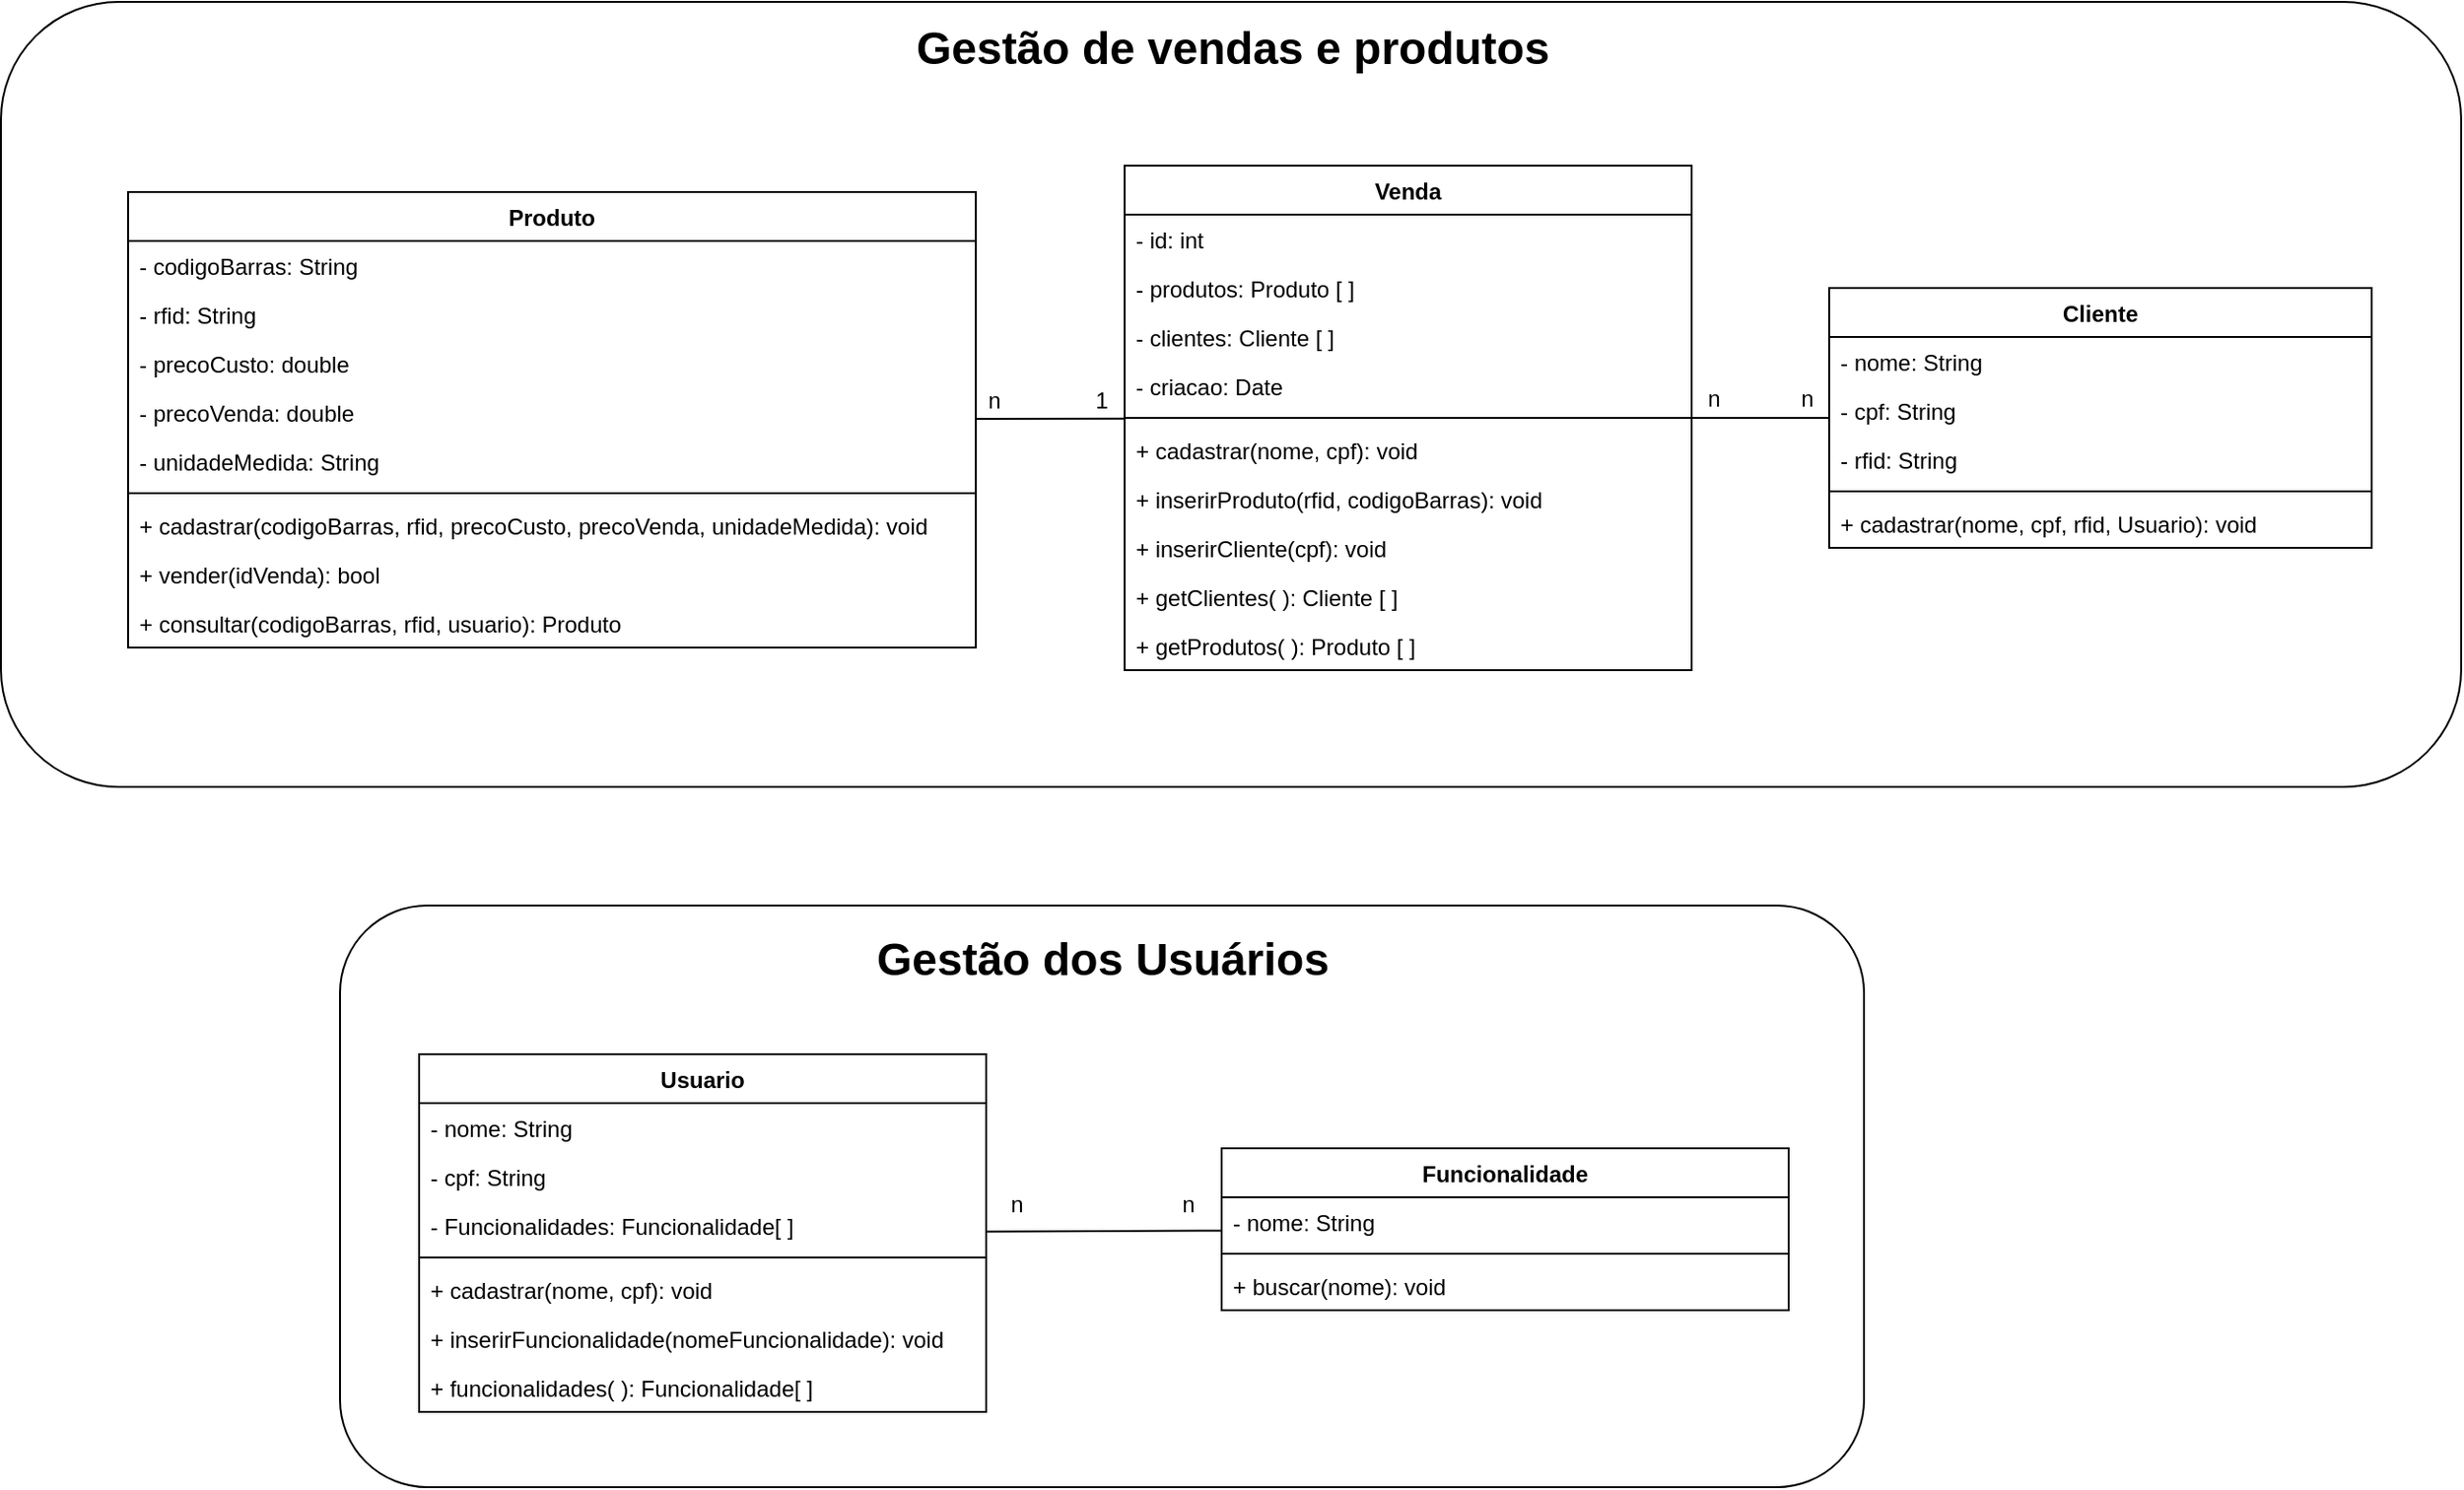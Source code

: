 <mxfile>
    <diagram id="Dcef7EO5SiFzU4Bp3m0H" name="Class-Diagram">
        <mxGraphModel dx="1930" dy="371" grid="0" gridSize="10" guides="1" tooltips="1" connect="1" arrows="1" fold="1" page="0" pageScale="1" pageWidth="850" pageHeight="1100" math="0" shadow="0">
            <root>
                <mxCell id="0"/>
                <mxCell id="1" parent="0"/>
                <mxCell id="S-Hjr__sGHiVeBRLjz34-8" value="" style="rounded=1;whiteSpace=wrap;html=1;" parent="1" vertex="1">
                    <mxGeometry x="-457.5" y="482" width="1306" height="417" as="geometry"/>
                </mxCell>
                <mxCell id="S-Hjr__sGHiVeBRLjz34-16" style="edgeStyle=none;html=1;endArrow=none;endFill=0;" parent="1" source="S-Hjr__sGHiVeBRLjz34-17" target="S-Hjr__sGHiVeBRLjz34-28" edge="1">
                    <mxGeometry relative="1" as="geometry"/>
                </mxCell>
                <mxCell id="S-Hjr__sGHiVeBRLjz34-17" value="Produto" style="swimlane;fontStyle=1;align=center;verticalAlign=top;childLayout=stackLayout;horizontal=1;startSize=26;horizontalStack=0;resizeParent=1;resizeParentMax=0;resizeLast=0;collapsible=1;marginBottom=0;" parent="1" vertex="1">
                    <mxGeometry x="-390" y="583" width="450" height="242" as="geometry"/>
                </mxCell>
                <mxCell id="S-Hjr__sGHiVeBRLjz34-18" value="- codigoBarras: String" style="text;strokeColor=none;fillColor=none;align=left;verticalAlign=top;spacingLeft=4;spacingRight=4;overflow=hidden;rotatable=0;points=[[0,0.5],[1,0.5]];portConstraint=eastwest;" parent="S-Hjr__sGHiVeBRLjz34-17" vertex="1">
                    <mxGeometry y="26" width="450" height="26" as="geometry"/>
                </mxCell>
                <mxCell id="S-Hjr__sGHiVeBRLjz34-19" value="- rfid: String" style="text;strokeColor=none;fillColor=none;align=left;verticalAlign=top;spacingLeft=4;spacingRight=4;overflow=hidden;rotatable=0;points=[[0,0.5],[1,0.5]];portConstraint=eastwest;" parent="S-Hjr__sGHiVeBRLjz34-17" vertex="1">
                    <mxGeometry y="52" width="450" height="26" as="geometry"/>
                </mxCell>
                <mxCell id="S-Hjr__sGHiVeBRLjz34-20" value="- precoCusto: double" style="text;strokeColor=none;fillColor=none;align=left;verticalAlign=top;spacingLeft=4;spacingRight=4;overflow=hidden;rotatable=0;points=[[0,0.5],[1,0.5]];portConstraint=eastwest;" parent="S-Hjr__sGHiVeBRLjz34-17" vertex="1">
                    <mxGeometry y="78" width="450" height="26" as="geometry"/>
                </mxCell>
                <mxCell id="S-Hjr__sGHiVeBRLjz34-21" value="- precoVenda: double" style="text;strokeColor=none;fillColor=none;align=left;verticalAlign=top;spacingLeft=4;spacingRight=4;overflow=hidden;rotatable=0;points=[[0,0.5],[1,0.5]];portConstraint=eastwest;" parent="S-Hjr__sGHiVeBRLjz34-17" vertex="1">
                    <mxGeometry y="104" width="450" height="26" as="geometry"/>
                </mxCell>
                <mxCell id="S-Hjr__sGHiVeBRLjz34-22" value="- unidadeMedida: String" style="text;strokeColor=none;fillColor=none;align=left;verticalAlign=top;spacingLeft=4;spacingRight=4;overflow=hidden;rotatable=0;points=[[0,0.5],[1,0.5]];portConstraint=eastwest;" parent="S-Hjr__sGHiVeBRLjz34-17" vertex="1">
                    <mxGeometry y="130" width="450" height="26" as="geometry"/>
                </mxCell>
                <mxCell id="S-Hjr__sGHiVeBRLjz34-23" value="" style="line;strokeWidth=1;fillColor=none;align=left;verticalAlign=middle;spacingTop=-1;spacingLeft=3;spacingRight=3;rotatable=0;labelPosition=right;points=[];portConstraint=eastwest;" parent="S-Hjr__sGHiVeBRLjz34-17" vertex="1">
                    <mxGeometry y="156" width="450" height="8" as="geometry"/>
                </mxCell>
                <mxCell id="S-Hjr__sGHiVeBRLjz34-24" value="+ cadastrar(codigoBarras, rfid, precoCusto, precoVenda, unidadeMedida): void" style="text;strokeColor=none;fillColor=none;align=left;verticalAlign=top;spacingLeft=4;spacingRight=4;overflow=hidden;rotatable=0;points=[[0,0.5],[1,0.5]];portConstraint=eastwest;" parent="S-Hjr__sGHiVeBRLjz34-17" vertex="1">
                    <mxGeometry y="164" width="450" height="26" as="geometry"/>
                </mxCell>
                <mxCell id="S-Hjr__sGHiVeBRLjz34-25" value="+ vender(idVenda): bool" style="text;strokeColor=none;fillColor=none;align=left;verticalAlign=top;spacingLeft=4;spacingRight=4;overflow=hidden;rotatable=0;points=[[0,0.5],[1,0.5]];portConstraint=eastwest;" parent="S-Hjr__sGHiVeBRLjz34-17" vertex="1">
                    <mxGeometry y="190" width="450" height="26" as="geometry"/>
                </mxCell>
                <mxCell id="S-Hjr__sGHiVeBRLjz34-26" value="+ consultar(codigoBarras, rfid, usuario): Produto" style="text;strokeColor=none;fillColor=none;align=left;verticalAlign=top;spacingLeft=4;spacingRight=4;overflow=hidden;rotatable=0;points=[[0,0.5],[1,0.5]];portConstraint=eastwest;" parent="S-Hjr__sGHiVeBRLjz34-17" vertex="1">
                    <mxGeometry y="216" width="450" height="26" as="geometry"/>
                </mxCell>
                <mxCell id="S-Hjr__sGHiVeBRLjz34-27" style="edgeStyle=none;html=1;endArrow=none;endFill=0;" parent="1" source="S-Hjr__sGHiVeBRLjz34-28" target="S-Hjr__sGHiVeBRLjz34-38" edge="1">
                    <mxGeometry relative="1" as="geometry"/>
                </mxCell>
                <mxCell id="S-Hjr__sGHiVeBRLjz34-28" value="Venda" style="swimlane;fontStyle=1;align=center;verticalAlign=top;childLayout=stackLayout;horizontal=1;startSize=26;horizontalStack=0;resizeParent=1;resizeParentMax=0;resizeLast=0;collapsible=1;marginBottom=0;" parent="1" vertex="1">
                    <mxGeometry x="139" y="569" width="301" height="268" as="geometry"/>
                </mxCell>
                <mxCell id="S-Hjr__sGHiVeBRLjz34-29" value="- id: int" style="text;strokeColor=none;fillColor=none;align=left;verticalAlign=top;spacingLeft=4;spacingRight=4;overflow=hidden;rotatable=0;points=[[0,0.5],[1,0.5]];portConstraint=eastwest;" parent="S-Hjr__sGHiVeBRLjz34-28" vertex="1">
                    <mxGeometry y="26" width="301" height="26" as="geometry"/>
                </mxCell>
                <mxCell id="S-Hjr__sGHiVeBRLjz34-30" value="- produtos: Produto [ ]" style="text;strokeColor=none;fillColor=none;align=left;verticalAlign=top;spacingLeft=4;spacingRight=4;overflow=hidden;rotatable=0;points=[[0,0.5],[1,0.5]];portConstraint=eastwest;" parent="S-Hjr__sGHiVeBRLjz34-28" vertex="1">
                    <mxGeometry y="52" width="301" height="26" as="geometry"/>
                </mxCell>
                <mxCell id="S-Hjr__sGHiVeBRLjz34-31" value="- clientes: Cliente [ ]" style="text;strokeColor=none;fillColor=none;align=left;verticalAlign=top;spacingLeft=4;spacingRight=4;overflow=hidden;rotatable=0;points=[[0,0.5],[1,0.5]];portConstraint=eastwest;" parent="S-Hjr__sGHiVeBRLjz34-28" vertex="1">
                    <mxGeometry y="78" width="301" height="26" as="geometry"/>
                </mxCell>
                <mxCell id="JDibzJuqZjrdw8Xa0AFR-1" value="- criacao: Date" style="text;strokeColor=none;fillColor=none;align=left;verticalAlign=top;spacingLeft=4;spacingRight=4;overflow=hidden;rotatable=0;points=[[0,0.5],[1,0.5]];portConstraint=eastwest;" vertex="1" parent="S-Hjr__sGHiVeBRLjz34-28">
                    <mxGeometry y="104" width="301" height="26" as="geometry"/>
                </mxCell>
                <mxCell id="S-Hjr__sGHiVeBRLjz34-32" value="" style="line;strokeWidth=1;fillColor=none;align=left;verticalAlign=middle;spacingTop=-1;spacingLeft=3;spacingRight=3;rotatable=0;labelPosition=right;points=[];portConstraint=eastwest;" parent="S-Hjr__sGHiVeBRLjz34-28" vertex="1">
                    <mxGeometry y="130" width="301" height="8" as="geometry"/>
                </mxCell>
                <mxCell id="S-Hjr__sGHiVeBRLjz34-33" value="+ cadastrar(nome, cpf): void" style="text;strokeColor=none;fillColor=none;align=left;verticalAlign=top;spacingLeft=4;spacingRight=4;overflow=hidden;rotatable=0;points=[[0,0.5],[1,0.5]];portConstraint=eastwest;" parent="S-Hjr__sGHiVeBRLjz34-28" vertex="1">
                    <mxGeometry y="138" width="301" height="26" as="geometry"/>
                </mxCell>
                <mxCell id="S-Hjr__sGHiVeBRLjz34-34" value="+ inserirProduto(rfid, codigoBarras): void" style="text;strokeColor=none;fillColor=none;align=left;verticalAlign=top;spacingLeft=4;spacingRight=4;overflow=hidden;rotatable=0;points=[[0,0.5],[1,0.5]];portConstraint=eastwest;" parent="S-Hjr__sGHiVeBRLjz34-28" vertex="1">
                    <mxGeometry y="164" width="301" height="26" as="geometry"/>
                </mxCell>
                <mxCell id="S-Hjr__sGHiVeBRLjz34-35" value="+ inserirCliente(cpf): void" style="text;strokeColor=none;fillColor=none;align=left;verticalAlign=top;spacingLeft=4;spacingRight=4;overflow=hidden;rotatable=0;points=[[0,0.5],[1,0.5]];portConstraint=eastwest;" parent="S-Hjr__sGHiVeBRLjz34-28" vertex="1">
                    <mxGeometry y="190" width="301" height="26" as="geometry"/>
                </mxCell>
                <mxCell id="S-Hjr__sGHiVeBRLjz34-36" value="+ getClientes( ): Cliente [ ]" style="text;strokeColor=none;fillColor=none;align=left;verticalAlign=top;spacingLeft=4;spacingRight=4;overflow=hidden;rotatable=0;points=[[0,0.5],[1,0.5]];portConstraint=eastwest;" parent="S-Hjr__sGHiVeBRLjz34-28" vertex="1">
                    <mxGeometry y="216" width="301" height="26" as="geometry"/>
                </mxCell>
                <mxCell id="S-Hjr__sGHiVeBRLjz34-37" value="+ getProdutos( ): Produto [ ]" style="text;strokeColor=none;fillColor=none;align=left;verticalAlign=top;spacingLeft=4;spacingRight=4;overflow=hidden;rotatable=0;points=[[0,0.5],[1,0.5]];portConstraint=eastwest;" parent="S-Hjr__sGHiVeBRLjz34-28" vertex="1">
                    <mxGeometry y="242" width="301" height="26" as="geometry"/>
                </mxCell>
                <mxCell id="S-Hjr__sGHiVeBRLjz34-38" value="Cliente" style="swimlane;fontStyle=1;align=center;verticalAlign=top;childLayout=stackLayout;horizontal=1;startSize=26;horizontalStack=0;resizeParent=1;resizeParentMax=0;resizeLast=0;collapsible=1;marginBottom=0;" parent="1" vertex="1">
                    <mxGeometry x="513" y="634" width="288" height="138" as="geometry"/>
                </mxCell>
                <mxCell id="S-Hjr__sGHiVeBRLjz34-39" value="- nome: String" style="text;strokeColor=none;fillColor=none;align=left;verticalAlign=top;spacingLeft=4;spacingRight=4;overflow=hidden;rotatable=0;points=[[0,0.5],[1,0.5]];portConstraint=eastwest;" parent="S-Hjr__sGHiVeBRLjz34-38" vertex="1">
                    <mxGeometry y="26" width="288" height="26" as="geometry"/>
                </mxCell>
                <mxCell id="S-Hjr__sGHiVeBRLjz34-40" value="- cpf: String" style="text;strokeColor=none;fillColor=none;align=left;verticalAlign=top;spacingLeft=4;spacingRight=4;overflow=hidden;rotatable=0;points=[[0,0.5],[1,0.5]];portConstraint=eastwest;" parent="S-Hjr__sGHiVeBRLjz34-38" vertex="1">
                    <mxGeometry y="52" width="288" height="26" as="geometry"/>
                </mxCell>
                <mxCell id="S-Hjr__sGHiVeBRLjz34-41" value="- rfid: String" style="text;strokeColor=none;fillColor=none;align=left;verticalAlign=top;spacingLeft=4;spacingRight=4;overflow=hidden;rotatable=0;points=[[0,0.5],[1,0.5]];portConstraint=eastwest;" parent="S-Hjr__sGHiVeBRLjz34-38" vertex="1">
                    <mxGeometry y="78" width="288" height="26" as="geometry"/>
                </mxCell>
                <mxCell id="S-Hjr__sGHiVeBRLjz34-42" value="" style="line;strokeWidth=1;fillColor=none;align=left;verticalAlign=middle;spacingTop=-1;spacingLeft=3;spacingRight=3;rotatable=0;labelPosition=right;points=[];portConstraint=eastwest;" parent="S-Hjr__sGHiVeBRLjz34-38" vertex="1">
                    <mxGeometry y="104" width="288" height="8" as="geometry"/>
                </mxCell>
                <mxCell id="S-Hjr__sGHiVeBRLjz34-43" value="+ cadastrar(nome, cpf, rfid, Usuario): void" style="text;strokeColor=none;fillColor=none;align=left;verticalAlign=top;spacingLeft=4;spacingRight=4;overflow=hidden;rotatable=0;points=[[0,0.5],[1,0.5]];portConstraint=eastwest;" parent="S-Hjr__sGHiVeBRLjz34-38" vertex="1">
                    <mxGeometry y="112" width="288" height="26" as="geometry"/>
                </mxCell>
                <mxCell id="S-Hjr__sGHiVeBRLjz34-45" value="1" style="text;html=1;strokeColor=none;fillColor=none;align=center;verticalAlign=middle;whiteSpace=wrap;rounded=0;" parent="1" vertex="1">
                    <mxGeometry x="97" y="679" width="60" height="30" as="geometry"/>
                </mxCell>
                <mxCell id="S-Hjr__sGHiVeBRLjz34-46" value="n" style="text;html=1;strokeColor=none;fillColor=none;align=center;verticalAlign=middle;whiteSpace=wrap;rounded=0;" parent="1" vertex="1">
                    <mxGeometry x="39.5" y="679" width="60" height="30" as="geometry"/>
                </mxCell>
                <mxCell id="S-Hjr__sGHiVeBRLjz34-47" value="n" style="text;html=1;strokeColor=none;fillColor=none;align=center;verticalAlign=middle;whiteSpace=wrap;rounded=0;" parent="1" vertex="1">
                    <mxGeometry x="422" y="678" width="60" height="30" as="geometry"/>
                </mxCell>
                <mxCell id="S-Hjr__sGHiVeBRLjz34-48" value="n" style="text;html=1;strokeColor=none;fillColor=none;align=center;verticalAlign=middle;whiteSpace=wrap;rounded=0;" parent="1" vertex="1">
                    <mxGeometry x="483" y="678" width="37" height="30" as="geometry"/>
                </mxCell>
                <mxCell id="S-Hjr__sGHiVeBRLjz34-49" value="" style="rounded=1;whiteSpace=wrap;html=1;" parent="1" vertex="1">
                    <mxGeometry x="-277.5" y="962" width="809" height="309" as="geometry"/>
                </mxCell>
                <mxCell id="S-Hjr__sGHiVeBRLjz34-50" style="edgeStyle=none;html=1;endArrow=none;endFill=0;" parent="1" source="S-Hjr__sGHiVeBRLjz34-51" target="S-Hjr__sGHiVeBRLjz34-59" edge="1">
                    <mxGeometry relative="1" as="geometry"/>
                </mxCell>
                <mxCell id="S-Hjr__sGHiVeBRLjz34-51" value="Usuario" style="swimlane;fontStyle=1;align=center;verticalAlign=top;childLayout=stackLayout;horizontal=1;startSize=26;horizontalStack=0;resizeParent=1;resizeParentMax=0;resizeLast=0;collapsible=1;marginBottom=0;" parent="1" vertex="1">
                    <mxGeometry x="-235.5" y="1041" width="301" height="190" as="geometry"/>
                </mxCell>
                <mxCell id="S-Hjr__sGHiVeBRLjz34-52" value="- nome: String" style="text;strokeColor=none;fillColor=none;align=left;verticalAlign=top;spacingLeft=4;spacingRight=4;overflow=hidden;rotatable=0;points=[[0,0.5],[1,0.5]];portConstraint=eastwest;" parent="S-Hjr__sGHiVeBRLjz34-51" vertex="1">
                    <mxGeometry y="26" width="301" height="26" as="geometry"/>
                </mxCell>
                <mxCell id="S-Hjr__sGHiVeBRLjz34-53" value="- cpf: String" style="text;strokeColor=none;fillColor=none;align=left;verticalAlign=top;spacingLeft=4;spacingRight=4;overflow=hidden;rotatable=0;points=[[0,0.5],[1,0.5]];portConstraint=eastwest;" parent="S-Hjr__sGHiVeBRLjz34-51" vertex="1">
                    <mxGeometry y="52" width="301" height="26" as="geometry"/>
                </mxCell>
                <mxCell id="S-Hjr__sGHiVeBRLjz34-54" value="- Funcionalidades: Funcionalidade[ ]" style="text;strokeColor=none;fillColor=none;align=left;verticalAlign=top;spacingLeft=4;spacingRight=4;overflow=hidden;rotatable=0;points=[[0,0.5],[1,0.5]];portConstraint=eastwest;" parent="S-Hjr__sGHiVeBRLjz34-51" vertex="1">
                    <mxGeometry y="78" width="301" height="26" as="geometry"/>
                </mxCell>
                <mxCell id="S-Hjr__sGHiVeBRLjz34-55" value="" style="line;strokeWidth=1;fillColor=none;align=left;verticalAlign=middle;spacingTop=-1;spacingLeft=3;spacingRight=3;rotatable=0;labelPosition=right;points=[];portConstraint=eastwest;" parent="S-Hjr__sGHiVeBRLjz34-51" vertex="1">
                    <mxGeometry y="104" width="301" height="8" as="geometry"/>
                </mxCell>
                <mxCell id="S-Hjr__sGHiVeBRLjz34-56" value="+ cadastrar(nome, cpf): void" style="text;strokeColor=none;fillColor=none;align=left;verticalAlign=top;spacingLeft=4;spacingRight=4;overflow=hidden;rotatable=0;points=[[0,0.5],[1,0.5]];portConstraint=eastwest;" parent="S-Hjr__sGHiVeBRLjz34-51" vertex="1">
                    <mxGeometry y="112" width="301" height="26" as="geometry"/>
                </mxCell>
                <mxCell id="S-Hjr__sGHiVeBRLjz34-57" value="+ inserirFuncionalidade(nomeFuncionalidade): void" style="text;strokeColor=none;fillColor=none;align=left;verticalAlign=top;spacingLeft=4;spacingRight=4;overflow=hidden;rotatable=0;points=[[0,0.5],[1,0.5]];portConstraint=eastwest;" parent="S-Hjr__sGHiVeBRLjz34-51" vertex="1">
                    <mxGeometry y="138" width="301" height="26" as="geometry"/>
                </mxCell>
                <mxCell id="S-Hjr__sGHiVeBRLjz34-58" value="+ funcionalidades( ): Funcionalidade[ ]" style="text;strokeColor=none;fillColor=none;align=left;verticalAlign=top;spacingLeft=4;spacingRight=4;overflow=hidden;rotatable=0;points=[[0,0.5],[1,0.5]];portConstraint=eastwest;" parent="S-Hjr__sGHiVeBRLjz34-51" vertex="1">
                    <mxGeometry y="164" width="301" height="26" as="geometry"/>
                </mxCell>
                <mxCell id="S-Hjr__sGHiVeBRLjz34-59" value="Funcionalidade" style="swimlane;fontStyle=1;align=center;verticalAlign=top;childLayout=stackLayout;horizontal=1;startSize=26;horizontalStack=0;resizeParent=1;resizeParentMax=0;resizeLast=0;collapsible=1;marginBottom=0;" parent="1" vertex="1">
                    <mxGeometry x="190.5" y="1091" width="301" height="86" as="geometry"/>
                </mxCell>
                <mxCell id="S-Hjr__sGHiVeBRLjz34-60" value="- nome: String" style="text;strokeColor=none;fillColor=none;align=left;verticalAlign=top;spacingLeft=4;spacingRight=4;overflow=hidden;rotatable=0;points=[[0,0.5],[1,0.5]];portConstraint=eastwest;" parent="S-Hjr__sGHiVeBRLjz34-59" vertex="1">
                    <mxGeometry y="26" width="301" height="26" as="geometry"/>
                </mxCell>
                <mxCell id="S-Hjr__sGHiVeBRLjz34-61" value="" style="line;strokeWidth=1;fillColor=none;align=left;verticalAlign=middle;spacingTop=-1;spacingLeft=3;spacingRight=3;rotatable=0;labelPosition=right;points=[];portConstraint=eastwest;" parent="S-Hjr__sGHiVeBRLjz34-59" vertex="1">
                    <mxGeometry y="52" width="301" height="8" as="geometry"/>
                </mxCell>
                <mxCell id="S-Hjr__sGHiVeBRLjz34-62" value="+ buscar(nome): void" style="text;strokeColor=none;fillColor=none;align=left;verticalAlign=top;spacingLeft=4;spacingRight=4;overflow=hidden;rotatable=0;points=[[0,0.5],[1,0.5]];portConstraint=eastwest;" parent="S-Hjr__sGHiVeBRLjz34-59" vertex="1">
                    <mxGeometry y="60" width="301" height="26" as="geometry"/>
                </mxCell>
                <mxCell id="S-Hjr__sGHiVeBRLjz34-63" value="n" style="text;html=1;strokeColor=none;fillColor=none;align=center;verticalAlign=middle;whiteSpace=wrap;rounded=0;" parent="1" vertex="1">
                    <mxGeometry x="51.5" y="1106" width="60" height="30" as="geometry"/>
                </mxCell>
                <mxCell id="S-Hjr__sGHiVeBRLjz34-64" value="n" style="text;html=1;strokeColor=none;fillColor=none;align=center;verticalAlign=middle;whiteSpace=wrap;rounded=0;" parent="1" vertex="1">
                    <mxGeometry x="143" y="1106" width="60" height="30" as="geometry"/>
                </mxCell>
                <mxCell id="S-Hjr__sGHiVeBRLjz34-66" value="Gestão dos Usuários" style="text;strokeColor=none;fillColor=none;html=1;fontSize=24;fontStyle=1;verticalAlign=middle;align=center;" parent="1" vertex="1">
                    <mxGeometry x="77" y="971" width="100" height="40" as="geometry"/>
                </mxCell>
                <mxCell id="S-Hjr__sGHiVeBRLjz34-68" value="Gestão de vendas e produtos" style="text;strokeColor=none;fillColor=none;html=1;fontSize=24;fontStyle=1;verticalAlign=middle;align=center;" parent="1" vertex="1">
                    <mxGeometry x="145.5" y="487" width="100" height="40" as="geometry"/>
                </mxCell>
            </root>
        </mxGraphModel>
    </diagram>
    <diagram id="kFB_qkcKPqT-YVKiUvlK" name="Relational-Model">
        <mxGraphModel dx="1179" dy="532" grid="0" gridSize="10" guides="1" tooltips="1" connect="1" arrows="1" fold="1" page="0" pageScale="1" pageWidth="850" pageHeight="1100" math="0" shadow="0">
            <root>
                <mxCell id="uYseQhOXm8jbEEvP4bBF-0"/>
                <mxCell id="uYseQhOXm8jbEEvP4bBF-1" parent="uYseQhOXm8jbEEvP4bBF-0"/>
                <mxCell id="uYseQhOXm8jbEEvP4bBF-2" style="edgeStyle=none;html=1;endArrow=none;endFill=0;startArrow=ERmany;startFill=0;" parent="uYseQhOXm8jbEEvP4bBF-1" source="uYseQhOXm8jbEEvP4bBF-3" target="uYseQhOXm8jbEEvP4bBF-5" edge="1">
                    <mxGeometry relative="1" as="geometry"/>
                </mxCell>
                <mxCell id="uYseQhOXm8jbEEvP4bBF-3" value="Funcionalidade_usuario" style="swimlane;fontStyle=0;childLayout=stackLayout;horizontal=1;startSize=30;horizontalStack=0;resizeParent=1;resizeParentMax=0;resizeLast=0;collapsible=1;marginBottom=0;" parent="uYseQhOXm8jbEEvP4bBF-1" vertex="1">
                    <mxGeometry x="279" y="627" width="165" height="90" as="geometry"/>
                </mxCell>
                <mxCell id="uYseQhOXm8jbEEvP4bBF-4" value="id_usuario" style="text;strokeColor=none;fillColor=none;align=left;verticalAlign=middle;spacingLeft=4;spacingRight=4;overflow=hidden;points=[[0,0.5],[1,0.5]];portConstraint=eastwest;rotatable=0;" parent="uYseQhOXm8jbEEvP4bBF-3" vertex="1">
                    <mxGeometry y="30" width="165" height="30" as="geometry"/>
                </mxCell>
                <mxCell id="1TtSAvgwz8_mk65EVccI-11" value="id_funcionalidade" style="text;strokeColor=none;fillColor=none;align=left;verticalAlign=middle;spacingLeft=4;spacingRight=4;overflow=hidden;points=[[0,0.5],[1,0.5]];portConstraint=eastwest;rotatable=0;" parent="uYseQhOXm8jbEEvP4bBF-3" vertex="1">
                    <mxGeometry y="60" width="165" height="30" as="geometry"/>
                </mxCell>
                <mxCell id="uYseQhOXm8jbEEvP4bBF-5" value="Usuario" style="swimlane;fontStyle=0;childLayout=stackLayout;horizontal=1;startSize=30;horizontalStack=0;resizeParent=1;resizeParentMax=0;resizeLast=0;collapsible=1;marginBottom=0;" parent="uYseQhOXm8jbEEvP4bBF-1" vertex="1">
                    <mxGeometry x="484" y="597" width="140" height="150" as="geometry"/>
                </mxCell>
                <mxCell id="uYseQhOXm8jbEEvP4bBF-6" value="id_usuario" style="text;strokeColor=none;fillColor=none;align=left;verticalAlign=middle;spacingLeft=4;spacingRight=4;overflow=hidden;points=[[0,0.5],[1,0.5]];portConstraint=eastwest;rotatable=0;" parent="uYseQhOXm8jbEEvP4bBF-5" vertex="1">
                    <mxGeometry y="30" width="140" height="30" as="geometry"/>
                </mxCell>
                <mxCell id="1TtSAvgwz8_mk65EVccI-10" value="nome" style="text;strokeColor=none;fillColor=none;align=left;verticalAlign=middle;spacingLeft=4;spacingRight=4;overflow=hidden;points=[[0,0.5],[1,0.5]];portConstraint=eastwest;rotatable=0;" parent="uYseQhOXm8jbEEvP4bBF-5" vertex="1">
                    <mxGeometry y="60" width="140" height="30" as="geometry"/>
                </mxCell>
                <mxCell id="uYseQhOXm8jbEEvP4bBF-7" value="CPF" style="text;strokeColor=none;fillColor=none;align=left;verticalAlign=middle;spacingLeft=4;spacingRight=4;overflow=hidden;points=[[0,0.5],[1,0.5]];portConstraint=eastwest;rotatable=0;" parent="uYseQhOXm8jbEEvP4bBF-5" vertex="1">
                    <mxGeometry y="90" width="140" height="30" as="geometry"/>
                </mxCell>
                <mxCell id="uYseQhOXm8jbEEvP4bBF-8" value="dataCriacao" style="text;strokeColor=none;fillColor=none;align=left;verticalAlign=middle;spacingLeft=4;spacingRight=4;overflow=hidden;points=[[0,0.5],[1,0.5]];portConstraint=eastwest;rotatable=0;" parent="uYseQhOXm8jbEEvP4bBF-5" vertex="1">
                    <mxGeometry y="120" width="140" height="30" as="geometry"/>
                </mxCell>
                <mxCell id="1TtSAvgwz8_mk65EVccI-5" style="edgeStyle=none;html=1;endArrow=ERmany;endFill=0;" parent="uYseQhOXm8jbEEvP4bBF-1" source="1TtSAvgwz8_mk65EVccI-1" target="k7hMmGU6mwauaavKtYk4-7" edge="1">
                    <mxGeometry relative="1" as="geometry"/>
                </mxCell>
                <mxCell id="1TtSAvgwz8_mk65EVccI-1" value="Clientes" style="swimlane;fontStyle=0;childLayout=stackLayout;horizontal=1;startSize=30;horizontalStack=0;resizeParent=1;resizeParentMax=0;resizeLast=0;collapsible=1;marginBottom=0;" parent="uYseQhOXm8jbEEvP4bBF-1" vertex="1">
                    <mxGeometry x="654" y="428" width="140" height="120" as="geometry"/>
                </mxCell>
                <mxCell id="1TtSAvgwz8_mk65EVccI-2" value="nome" style="text;strokeColor=none;fillColor=none;align=left;verticalAlign=middle;spacingLeft=4;spacingRight=4;overflow=hidden;points=[[0,0.5],[1,0.5]];portConstraint=eastwest;rotatable=0;" parent="1TtSAvgwz8_mk65EVccI-1" vertex="1">
                    <mxGeometry y="30" width="140" height="30" as="geometry"/>
                </mxCell>
                <mxCell id="1TtSAvgwz8_mk65EVccI-3" value="CPF" style="text;strokeColor=none;fillColor=none;align=left;verticalAlign=middle;spacingLeft=4;spacingRight=4;overflow=hidden;points=[[0,0.5],[1,0.5]];portConstraint=eastwest;rotatable=0;" parent="1TtSAvgwz8_mk65EVccI-1" vertex="1">
                    <mxGeometry y="60" width="140" height="30" as="geometry"/>
                </mxCell>
                <mxCell id="1TtSAvgwz8_mk65EVccI-4" value="RFID" style="text;strokeColor=none;fillColor=none;align=left;verticalAlign=middle;spacingLeft=4;spacingRight=4;overflow=hidden;points=[[0,0.5],[1,0.5]];portConstraint=eastwest;rotatable=0;" parent="1TtSAvgwz8_mk65EVccI-1" vertex="1">
                    <mxGeometry y="90" width="140" height="30" as="geometry"/>
                </mxCell>
                <mxCell id="k7hMmGU6mwauaavKtYk4-5" value="ClientesVendas" style="swimlane;fontStyle=0;childLayout=stackLayout;horizontal=1;startSize=30;horizontalStack=0;resizeParent=1;resizeParentMax=0;resizeLast=0;collapsible=1;marginBottom=0;" parent="uYseQhOXm8jbEEvP4bBF-1" vertex="1">
                    <mxGeometry x="654" y="313" width="140" height="90" as="geometry"/>
                </mxCell>
                <mxCell id="k7hMmGU6mwauaavKtYk4-6" value="idVenda" style="text;strokeColor=none;fillColor=none;align=left;verticalAlign=middle;spacingLeft=4;spacingRight=4;overflow=hidden;points=[[0,0.5],[1,0.5]];portConstraint=eastwest;rotatable=0;" parent="k7hMmGU6mwauaavKtYk4-5" vertex="1">
                    <mxGeometry y="30" width="140" height="30" as="geometry"/>
                </mxCell>
                <mxCell id="k7hMmGU6mwauaavKtYk4-7" value="idUsuario" style="text;strokeColor=none;fillColor=none;align=left;verticalAlign=middle;spacingLeft=4;spacingRight=4;overflow=hidden;points=[[0,0.5],[1,0.5]];portConstraint=eastwest;rotatable=0;" parent="k7hMmGU6mwauaavKtYk4-5" vertex="1">
                    <mxGeometry y="60" width="140" height="30" as="geometry"/>
                </mxCell>
                <mxCell id="uYseQhOXm8jbEEvP4bBF-9" style="edgeStyle=none;html=1;endArrow=ERmany;endFill=0;startArrow=none;startFill=0;entryX=0;entryY=0.5;entryDx=0;entryDy=0;exitX=0.603;exitY=0.105;exitDx=0;exitDy=0;exitPerimeter=0;" parent="uYseQhOXm8jbEEvP4bBF-1" source="uYseQhOXm8jbEEvP4bBF-10" target="k7hMmGU6mwauaavKtYk4-0" edge="1">
                    <mxGeometry relative="1" as="geometry"/>
                </mxCell>
                <mxCell id="uYseQhOXm8jbEEvP4bBF-10" value="Produtos" style="swimlane;fontStyle=0;childLayout=stackLayout;horizontal=1;startSize=30;horizontalStack=0;resizeParent=1;resizeParentMax=0;resizeLast=0;collapsible=1;marginBottom=0;" parent="uYseQhOXm8jbEEvP4bBF-1" vertex="1">
                    <mxGeometry x="147" y="300" width="140" height="270" as="geometry"/>
                </mxCell>
                <mxCell id="uYseQhOXm8jbEEvP4bBF-11" value="id" style="text;strokeColor=none;fillColor=none;align=left;verticalAlign=middle;spacingLeft=4;spacingRight=4;overflow=hidden;points=[[0,0.5],[1,0.5]];portConstraint=eastwest;rotatable=0;" parent="uYseQhOXm8jbEEvP4bBF-10" vertex="1">
                    <mxGeometry y="30" width="140" height="30" as="geometry"/>
                </mxCell>
                <mxCell id="dijAtUfYhszvZBf2CUQY-6" value="idCategoria" style="text;strokeColor=none;fillColor=none;align=left;verticalAlign=middle;spacingLeft=4;spacingRight=4;overflow=hidden;points=[[0,0.5],[1,0.5]];portConstraint=eastwest;rotatable=0;" parent="uYseQhOXm8jbEEvP4bBF-10" vertex="1">
                    <mxGeometry y="60" width="140" height="30" as="geometry"/>
                </mxCell>
                <mxCell id="dijAtUfYhszvZBf2CUQY-1" value="codigoBarras" style="text;strokeColor=none;fillColor=none;align=left;verticalAlign=middle;spacingLeft=4;spacingRight=4;overflow=hidden;points=[[0,0.5],[1,0.5]];portConstraint=eastwest;rotatable=0;" parent="uYseQhOXm8jbEEvP4bBF-10" vertex="1">
                    <mxGeometry y="90" width="140" height="30" as="geometry"/>
                </mxCell>
                <mxCell id="uYseQhOXm8jbEEvP4bBF-12" value="RFID" style="text;strokeColor=none;fillColor=none;align=left;verticalAlign=middle;spacingLeft=4;spacingRight=4;overflow=hidden;points=[[0,0.5],[1,0.5]];portConstraint=eastwest;rotatable=0;" parent="uYseQhOXm8jbEEvP4bBF-10" vertex="1">
                    <mxGeometry y="120" width="140" height="30" as="geometry"/>
                </mxCell>
                <mxCell id="uYseQhOXm8jbEEvP4bBF-13" value="precoCusto" style="text;strokeColor=none;fillColor=none;align=left;verticalAlign=middle;spacingLeft=4;spacingRight=4;overflow=hidden;points=[[0,0.5],[1,0.5]];portConstraint=eastwest;rotatable=0;" parent="uYseQhOXm8jbEEvP4bBF-10" vertex="1">
                    <mxGeometry y="150" width="140" height="30" as="geometry"/>
                </mxCell>
                <mxCell id="uYseQhOXm8jbEEvP4bBF-14" value="precoVenda" style="text;strokeColor=none;fillColor=none;align=left;verticalAlign=middle;spacingLeft=4;spacingRight=4;overflow=hidden;points=[[0,0.5],[1,0.5]];portConstraint=eastwest;rotatable=0;" parent="uYseQhOXm8jbEEvP4bBF-10" vertex="1">
                    <mxGeometry y="180" width="140" height="30" as="geometry"/>
                </mxCell>
                <mxCell id="uYseQhOXm8jbEEvP4bBF-15" value="unidadeMedida" style="text;strokeColor=none;fillColor=none;align=left;verticalAlign=middle;spacingLeft=4;spacingRight=4;overflow=hidden;points=[[0,0.5],[1,0.5]];portConstraint=eastwest;rotatable=0;" parent="uYseQhOXm8jbEEvP4bBF-10" vertex="1">
                    <mxGeometry y="210" width="140" height="30" as="geometry"/>
                </mxCell>
                <mxCell id="ZUTied9DJefcrIv0XoXY-1" value="quantidade" style="text;strokeColor=none;fillColor=none;align=left;verticalAlign=middle;spacingLeft=4;spacingRight=4;overflow=hidden;points=[[0,0.5],[1,0.5]];portConstraint=eastwest;rotatable=0;" parent="uYseQhOXm8jbEEvP4bBF-10" vertex="1">
                    <mxGeometry y="240" width="140" height="30" as="geometry"/>
                </mxCell>
                <mxCell id="uYseQhOXm8jbEEvP4bBF-18" value="Categorias" style="swimlane;fontStyle=0;childLayout=stackLayout;horizontal=1;startSize=30;horizontalStack=0;resizeParent=1;resizeParentMax=0;resizeLast=0;collapsible=1;marginBottom=0;" parent="uYseQhOXm8jbEEvP4bBF-1" vertex="1">
                    <mxGeometry x="-5" y="316" width="110" height="120" as="geometry"/>
                </mxCell>
                <mxCell id="uYseQhOXm8jbEEvP4bBF-19" value="id" style="text;strokeColor=none;fillColor=none;align=left;verticalAlign=middle;spacingLeft=4;spacingRight=4;overflow=hidden;points=[[0,0.5],[1,0.5]];portConstraint=eastwest;rotatable=0;" parent="uYseQhOXm8jbEEvP4bBF-18" vertex="1">
                    <mxGeometry y="30" width="110" height="30" as="geometry"/>
                </mxCell>
                <mxCell id="dijAtUfYhszvZBf2CUQY-2" value="nome" style="text;strokeColor=none;fillColor=none;align=left;verticalAlign=middle;spacingLeft=4;spacingRight=4;overflow=hidden;points=[[0,0.5],[1,0.5]];portConstraint=eastwest;rotatable=0;" parent="uYseQhOXm8jbEEvP4bBF-18" vertex="1">
                    <mxGeometry y="60" width="110" height="30" as="geometry"/>
                </mxCell>
                <mxCell id="uYseQhOXm8jbEEvP4bBF-20" value="descricao" style="text;strokeColor=none;fillColor=none;align=left;verticalAlign=middle;spacingLeft=4;spacingRight=4;overflow=hidden;points=[[0,0.5],[1,0.5]];portConstraint=eastwest;rotatable=0;" parent="uYseQhOXm8jbEEvP4bBF-18" vertex="1">
                    <mxGeometry y="90" width="110" height="30" as="geometry"/>
                </mxCell>
                <mxCell id="uYseQhOXm8jbEEvP4bBF-21" style="edgeStyle=none;html=1;endArrow=none;endFill=0;startArrow=ERmany;startFill=0;exitX=0;exitY=0.5;exitDx=0;exitDy=0;" parent="uYseQhOXm8jbEEvP4bBF-1" source="dijAtUfYhszvZBf2CUQY-6" target="uYseQhOXm8jbEEvP4bBF-18" edge="1">
                    <mxGeometry relative="1" as="geometry">
                        <mxPoint x="78" y="405" as="targetPoint"/>
                    </mxGeometry>
                </mxCell>
                <mxCell id="uYseQhOXm8jbEEvP4bBF-24" value="Vendas" style="swimlane;fontStyle=0;childLayout=stackLayout;horizontal=1;startSize=30;horizontalStack=0;resizeParent=1;resizeParentMax=0;resizeLast=0;collapsible=1;marginBottom=0;" parent="uYseQhOXm8jbEEvP4bBF-1" vertex="1">
                    <mxGeometry x="488" y="345" width="140" height="120" as="geometry"/>
                </mxCell>
                <mxCell id="uYseQhOXm8jbEEvP4bBF-25" value="id" style="text;strokeColor=none;fillColor=none;align=left;verticalAlign=middle;spacingLeft=4;spacingRight=4;overflow=hidden;points=[[0,0.5],[1,0.5]];portConstraint=eastwest;rotatable=0;" parent="uYseQhOXm8jbEEvP4bBF-24" vertex="1">
                    <mxGeometry y="30" width="140" height="30" as="geometry"/>
                </mxCell>
                <mxCell id="dijAtUfYhszvZBf2CUQY-4" value="quantidade" style="text;strokeColor=none;fillColor=none;align=left;verticalAlign=middle;spacingLeft=4;spacingRight=4;overflow=hidden;points=[[0,0.5],[1,0.5]];portConstraint=eastwest;rotatable=0;" parent="uYseQhOXm8jbEEvP4bBF-24" vertex="1">
                    <mxGeometry y="60" width="140" height="30" as="geometry"/>
                </mxCell>
                <mxCell id="uYseQhOXm8jbEEvP4bBF-27" value="dataCriacao" style="text;strokeColor=none;fillColor=none;align=left;verticalAlign=middle;spacingLeft=4;spacingRight=4;overflow=hidden;points=[[0,0.5],[1,0.5]];portConstraint=eastwest;rotatable=0;" parent="uYseQhOXm8jbEEvP4bBF-24" vertex="1">
                    <mxGeometry y="90" width="140" height="30" as="geometry"/>
                </mxCell>
                <mxCell id="uYseQhOXm8jbEEvP4bBF-28" style="edgeStyle=none;html=1;endArrow=none;endFill=0;startArrow=ERmany;startFill=0;entryX=0.071;entryY=0.142;entryDx=0;entryDy=0;entryPerimeter=0;" parent="uYseQhOXm8jbEEvP4bBF-1" source="k7hMmGU6mwauaavKtYk4-1" target="uYseQhOXm8jbEEvP4bBF-24" edge="1">
                    <mxGeometry relative="1" as="geometry">
                        <mxPoint x="458" y="244" as="sourcePoint"/>
                    </mxGeometry>
                </mxCell>
                <mxCell id="uYseQhOXm8jbEEvP4bBF-29" value="ProdutoVendas" style="swimlane;fontStyle=0;childLayout=stackLayout;horizontal=1;startSize=30;horizontalStack=0;resizeParent=1;resizeParentMax=0;resizeLast=0;collapsible=1;marginBottom=0;" parent="uYseQhOXm8jbEEvP4bBF-1" vertex="1">
                    <mxGeometry x="317" y="255" width="140" height="180" as="geometry"/>
                </mxCell>
                <mxCell id="uYseQhOXm8jbEEvP4bBF-30" value="id" style="text;strokeColor=none;fillColor=none;align=left;verticalAlign=middle;spacingLeft=4;spacingRight=4;overflow=hidden;points=[[0,0.5],[1,0.5]];portConstraint=eastwest;rotatable=0;" parent="uYseQhOXm8jbEEvP4bBF-29" vertex="1">
                    <mxGeometry y="30" width="140" height="30" as="geometry"/>
                </mxCell>
                <mxCell id="k7hMmGU6mwauaavKtYk4-0" value="idProduto" style="text;strokeColor=none;fillColor=none;align=left;verticalAlign=middle;spacingLeft=4;spacingRight=4;overflow=hidden;points=[[0,0.5],[1,0.5]];portConstraint=eastwest;rotatable=0;" parent="uYseQhOXm8jbEEvP4bBF-29" vertex="1">
                    <mxGeometry y="60" width="140" height="30" as="geometry"/>
                </mxCell>
                <mxCell id="k7hMmGU6mwauaavKtYk4-1" value="idVenda" style="text;strokeColor=none;fillColor=none;align=left;verticalAlign=middle;spacingLeft=4;spacingRight=4;overflow=hidden;points=[[0,0.5],[1,0.5]];portConstraint=eastwest;rotatable=0;" parent="uYseQhOXm8jbEEvP4bBF-29" vertex="1">
                    <mxGeometry y="90" width="140" height="30" as="geometry"/>
                </mxCell>
                <mxCell id="dijAtUfYhszvZBf2CUQY-3" value="quantidadeItem" style="text;strokeColor=none;fillColor=none;align=left;verticalAlign=middle;spacingLeft=4;spacingRight=4;overflow=hidden;points=[[0,0.5],[1,0.5]];portConstraint=eastwest;rotatable=0;" parent="uYseQhOXm8jbEEvP4bBF-29" vertex="1">
                    <mxGeometry y="120" width="140" height="30" as="geometry"/>
                </mxCell>
                <mxCell id="uYseQhOXm8jbEEvP4bBF-31" value="preco" style="text;strokeColor=none;fillColor=none;align=left;verticalAlign=middle;spacingLeft=4;spacingRight=4;overflow=hidden;points=[[0,0.5],[1,0.5]];portConstraint=eastwest;rotatable=0;" parent="uYseQhOXm8jbEEvP4bBF-29" vertex="1">
                    <mxGeometry y="150" width="140" height="30" as="geometry"/>
                </mxCell>
                <mxCell id="k7hMmGU6mwauaavKtYk4-9" style="edgeStyle=none;html=1;startArrow=none;startFill=0;endArrow=ERmany;endFill=0;exitX=0.893;exitY=0.117;exitDx=0;exitDy=0;exitPerimeter=0;" parent="uYseQhOXm8jbEEvP4bBF-1" source="uYseQhOXm8jbEEvP4bBF-24" target="k7hMmGU6mwauaavKtYk4-6" edge="1">
                    <mxGeometry relative="1" as="geometry"/>
                </mxCell>
                <mxCell id="1TtSAvgwz8_mk65EVccI-9" style="edgeStyle=none;html=1;endArrow=ERmany;endFill=0;startArrow=none;startFill=0;" parent="uYseQhOXm8jbEEvP4bBF-1" source="1TtSAvgwz8_mk65EVccI-7" target="uYseQhOXm8jbEEvP4bBF-3" edge="1">
                    <mxGeometry relative="1" as="geometry"/>
                </mxCell>
                <mxCell id="1TtSAvgwz8_mk65EVccI-7" value="Funcionalidade" style="swimlane;fontStyle=0;childLayout=stackLayout;horizontal=1;startSize=30;horizontalStack=0;resizeParent=1;resizeParentMax=0;resizeLast=0;collapsible=1;marginBottom=0;" parent="uYseQhOXm8jbEEvP4bBF-1" vertex="1">
                    <mxGeometry x="91" y="628" width="140" height="90" as="geometry"/>
                </mxCell>
                <mxCell id="1TtSAvgwz8_mk65EVccI-8" value="id_funcionalidades" style="text;strokeColor=none;fillColor=none;align=left;verticalAlign=middle;spacingLeft=4;spacingRight=4;overflow=hidden;points=[[0,0.5],[1,0.5]];portConstraint=eastwest;rotatable=0;" parent="1TtSAvgwz8_mk65EVccI-7" vertex="1">
                    <mxGeometry y="30" width="140" height="30" as="geometry"/>
                </mxCell>
                <mxCell id="1TtSAvgwz8_mk65EVccI-12" value="nome" style="text;strokeColor=none;fillColor=none;align=left;verticalAlign=middle;spacingLeft=4;spacingRight=4;overflow=hidden;points=[[0,0.5],[1,0.5]];portConstraint=eastwest;rotatable=0;" parent="1TtSAvgwz8_mk65EVccI-7" vertex="1">
                    <mxGeometry y="60" width="140" height="30" as="geometry"/>
                </mxCell>
            </root>
        </mxGraphModel>
    </diagram>
    <diagram id="e4zoealngovYDXdgk-5r" name="Use-Cases">
        <mxGraphModel dx="1130" dy="771" grid="0" gridSize="10" guides="1" tooltips="1" connect="1" arrows="1" fold="1" page="0" pageScale="1" pageWidth="850" pageHeight="1100" math="0" shadow="0">
            <root>
                <mxCell id="QwotVeIr8CflA6v3SFp1-0"/>
                <mxCell id="QwotVeIr8CflA6v3SFp1-1" parent="QwotVeIr8CflA6v3SFp1-0"/>
                <mxCell id="OaDWL-SPjJLI1CE6Fwan-16" style="edgeStyle=none;html=1;endArrow=none;endFill=0;" parent="QwotVeIr8CflA6v3SFp1-1" source="QwotVeIr8CflA6v3SFp1-2" target="OaDWL-SPjJLI1CE6Fwan-1" edge="1">
                    <mxGeometry relative="1" as="geometry"/>
                </mxCell>
                <mxCell id="QwotVeIr8CflA6v3SFp1-2" value="Caixa" style="shape=umlActor;verticalLabelPosition=bottom;verticalAlign=top;html=1;outlineConnect=0;" parent="QwotVeIr8CflA6v3SFp1-1" vertex="1">
                    <mxGeometry x="110" y="149" width="30" height="60" as="geometry"/>
                </mxCell>
                <mxCell id="OaDWL-SPjJLI1CE6Fwan-17" style="edgeStyle=none;html=1;endArrow=none;endFill=0;" parent="QwotVeIr8CflA6v3SFp1-1" source="QwotVeIr8CflA6v3SFp1-3" target="OaDWL-SPjJLI1CE6Fwan-4" edge="1">
                    <mxGeometry relative="1" as="geometry"/>
                </mxCell>
                <mxCell id="QwotVeIr8CflA6v3SFp1-3" value="Fiscal Saída&lt;br&gt;" style="shape=umlActor;verticalLabelPosition=bottom;verticalAlign=top;html=1;outlineConnect=0;" parent="QwotVeIr8CflA6v3SFp1-1" vertex="1">
                    <mxGeometry x="110" y="253" width="30" height="60" as="geometry"/>
                </mxCell>
                <mxCell id="OaDWL-SPjJLI1CE6Fwan-18" style="edgeStyle=none;html=1;endArrow=none;endFill=0;" parent="QwotVeIr8CflA6v3SFp1-1" source="QwotVeIr8CflA6v3SFp1-4" target="OaDWL-SPjJLI1CE6Fwan-6" edge="1">
                    <mxGeometry relative="1" as="geometry"/>
                </mxCell>
                <mxCell id="QwotVeIr8CflA6v3SFp1-4" value="Fiscal Entrada" style="shape=umlActor;verticalLabelPosition=bottom;verticalAlign=top;html=1;outlineConnect=0;" parent="QwotVeIr8CflA6v3SFp1-1" vertex="1">
                    <mxGeometry x="110" y="357" width="30" height="60" as="geometry"/>
                </mxCell>
                <mxCell id="OaDWL-SPjJLI1CE6Fwan-19" style="edgeStyle=none;html=1;endArrow=none;endFill=0;" parent="QwotVeIr8CflA6v3SFp1-1" source="QwotVeIr8CflA6v3SFp1-5" target="OaDWL-SPjJLI1CE6Fwan-8" edge="1">
                    <mxGeometry relative="1" as="geometry"/>
                </mxCell>
                <mxCell id="QwotVeIr8CflA6v3SFp1-5" value="Cliente" style="shape=umlActor;verticalLabelPosition=bottom;verticalAlign=top;html=1;outlineConnect=0;" parent="QwotVeIr8CflA6v3SFp1-1" vertex="1">
                    <mxGeometry x="110" y="461" width="30" height="60" as="geometry"/>
                </mxCell>
                <mxCell id="OaDWL-SPjJLI1CE6Fwan-20" style="edgeStyle=none;html=1;endArrow=none;endFill=0;" parent="QwotVeIr8CflA6v3SFp1-1" source="QwotVeIr8CflA6v3SFp1-6" target="OaDWL-SPjJLI1CE6Fwan-10" edge="1">
                    <mxGeometry relative="1" as="geometry"/>
                </mxCell>
                <mxCell id="QwotVeIr8CflA6v3SFp1-6" value="Funcionario Cafeteria" style="shape=umlActor;verticalLabelPosition=bottom;verticalAlign=top;html=1;outlineConnect=0;" parent="QwotVeIr8CflA6v3SFp1-1" vertex="1">
                    <mxGeometry x="110" y="565" width="30" height="60" as="geometry"/>
                </mxCell>
                <mxCell id="OaDWL-SPjJLI1CE6Fwan-21" style="edgeStyle=none;html=1;endArrow=none;endFill=0;" parent="QwotVeIr8CflA6v3SFp1-1" source="QwotVeIr8CflA6v3SFp1-7" target="OaDWL-SPjJLI1CE6Fwan-12" edge="1">
                    <mxGeometry relative="1" as="geometry"/>
                </mxCell>
                <mxCell id="QwotVeIr8CflA6v3SFp1-7" value="Entrada de Estoque" style="shape=umlActor;verticalLabelPosition=bottom;verticalAlign=top;html=1;outlineConnect=0;" parent="QwotVeIr8CflA6v3SFp1-1" vertex="1">
                    <mxGeometry x="110" y="669" width="30" height="60" as="geometry"/>
                </mxCell>
                <mxCell id="OaDWL-SPjJLI1CE6Fwan-22" style="edgeStyle=none;html=1;endArrow=none;endFill=0;" parent="QwotVeIr8CflA6v3SFp1-1" source="QwotVeIr8CflA6v3SFp1-8" target="OaDWL-SPjJLI1CE6Fwan-14" edge="1">
                    <mxGeometry relative="1" as="geometry"/>
                </mxCell>
                <mxCell id="QwotVeIr8CflA6v3SFp1-8" value="Administrador" style="shape=umlActor;verticalLabelPosition=bottom;verticalAlign=top;html=1;outlineConnect=0;" parent="QwotVeIr8CflA6v3SFp1-1" vertex="1">
                    <mxGeometry x="110" y="773" width="30" height="60" as="geometry"/>
                </mxCell>
                <mxCell id="OaDWL-SPjJLI1CE6Fwan-1" value="" style="rounded=0;whiteSpace=wrap;html=1;" parent="QwotVeIr8CflA6v3SFp1-1" vertex="1">
                    <mxGeometry x="360" y="154.5" width="372" height="49" as="geometry"/>
                </mxCell>
                <mxCell id="OaDWL-SPjJLI1CE6Fwan-4" value="" style="rounded=0;whiteSpace=wrap;html=1;" parent="QwotVeIr8CflA6v3SFp1-1" vertex="1">
                    <mxGeometry x="360" y="258.5" width="372" height="49" as="geometry"/>
                </mxCell>
                <mxCell id="OaDWL-SPjJLI1CE6Fwan-2" value="Realiza venda dos produtos" style="text;html=1;strokeColor=none;fillColor=none;align=center;verticalAlign=middle;whiteSpace=wrap;rounded=0;" parent="QwotVeIr8CflA6v3SFp1-1" vertex="1">
                    <mxGeometry x="375" y="165.5" width="302" height="26" as="geometry"/>
                </mxCell>
                <mxCell id="OaDWL-SPjJLI1CE6Fwan-5" value="Consulta se houve consulm no card" style="text;html=1;strokeColor=none;fillColor=none;align=center;verticalAlign=middle;whiteSpace=wrap;rounded=0;" parent="QwotVeIr8CflA6v3SFp1-1" vertex="1">
                    <mxGeometry x="397" y="270" width="302" height="26" as="geometry"/>
                </mxCell>
                <mxCell id="OaDWL-SPjJLI1CE6Fwan-6" value="" style="rounded=0;whiteSpace=wrap;html=1;" parent="QwotVeIr8CflA6v3SFp1-1" vertex="1">
                    <mxGeometry x="360" y="362.5" width="372" height="49" as="geometry"/>
                </mxCell>
                <mxCell id="OaDWL-SPjJLI1CE6Fwan-8" value="" style="rounded=0;whiteSpace=wrap;html=1;" parent="QwotVeIr8CflA6v3SFp1-1" vertex="1">
                    <mxGeometry x="362" y="466.5" width="372" height="49" as="geometry"/>
                </mxCell>
                <mxCell id="OaDWL-SPjJLI1CE6Fwan-7" value="Registra o nome e CPF no RFID (Cliente)" style="text;html=1;strokeColor=none;fillColor=none;align=center;verticalAlign=middle;whiteSpace=wrap;rounded=0;" parent="QwotVeIr8CflA6v3SFp1-1" vertex="1">
                    <mxGeometry x="397" y="374" width="302" height="26" as="geometry"/>
                </mxCell>
                <mxCell id="OaDWL-SPjJLI1CE6Fwan-9" value="Consulta de preços e estoque" style="text;html=1;strokeColor=none;fillColor=none;align=center;verticalAlign=middle;whiteSpace=wrap;rounded=0;" parent="QwotVeIr8CflA6v3SFp1-1" vertex="1">
                    <mxGeometry x="399" y="478" width="302" height="26" as="geometry"/>
                </mxCell>
                <mxCell id="OaDWL-SPjJLI1CE6Fwan-10" value="" style="rounded=0;whiteSpace=wrap;html=1;" parent="QwotVeIr8CflA6v3SFp1-1" vertex="1">
                    <mxGeometry x="360" y="570.5" width="372" height="49" as="geometry"/>
                </mxCell>
                <mxCell id="OaDWL-SPjJLI1CE6Fwan-11" value="Atribui somente produtos da cafeteria" style="text;html=1;strokeColor=none;fillColor=none;align=center;verticalAlign=middle;whiteSpace=wrap;rounded=0;" parent="QwotVeIr8CflA6v3SFp1-1" vertex="1">
                    <mxGeometry x="397" y="582" width="302" height="26" as="geometry"/>
                </mxCell>
                <mxCell id="OaDWL-SPjJLI1CE6Fwan-12" value="" style="rounded=0;whiteSpace=wrap;html=1;" parent="QwotVeIr8CflA6v3SFp1-1" vertex="1">
                    <mxGeometry x="362" y="674.5" width="372" height="49" as="geometry"/>
                </mxCell>
                <mxCell id="OaDWL-SPjJLI1CE6Fwan-13" value="Adiciona os produtos no estoque" style="text;html=1;strokeColor=none;fillColor=none;align=center;verticalAlign=middle;whiteSpace=wrap;rounded=0;" parent="QwotVeIr8CflA6v3SFp1-1" vertex="1">
                    <mxGeometry x="399" y="686" width="302" height="26" as="geometry"/>
                </mxCell>
                <mxCell id="OaDWL-SPjJLI1CE6Fwan-14" value="" style="rounded=0;whiteSpace=wrap;html=1;" parent="QwotVeIr8CflA6v3SFp1-1" vertex="1">
                    <mxGeometry x="364" y="778.5" width="372" height="49" as="geometry"/>
                </mxCell>
                <mxCell id="OaDWL-SPjJLI1CE6Fwan-15" value="Cadastra usuário e gera relatórios" style="text;html=1;strokeColor=none;fillColor=none;align=center;verticalAlign=middle;whiteSpace=wrap;rounded=0;" parent="QwotVeIr8CflA6v3SFp1-1" vertex="1">
                    <mxGeometry x="401" y="790" width="302" height="26" as="geometry"/>
                </mxCell>
            </root>
        </mxGraphModel>
    </diagram>
    <diagram id="8MbszGmuiUUjhjoZCmIH" name="MER">
        <mxGraphModel dx="1130" dy="771" grid="0" gridSize="10" guides="1" tooltips="1" connect="1" arrows="1" fold="1" page="0" pageScale="1" pageWidth="827" pageHeight="1169" math="0" shadow="0">
            <root>
                <mxCell id="UWpq1fJreOAUmKiAFOr0-0"/>
                <mxCell id="UWpq1fJreOAUmKiAFOr0-1" parent="UWpq1fJreOAUmKiAFOr0-0"/>
                <mxCell id="sixlc4uonDEQGm8EpTro-0" value="Produto" style="rounded=0;whiteSpace=wrap;html=1;" parent="UWpq1fJreOAUmKiAFOr0-1" vertex="1">
                    <mxGeometry x="360" y="150" width="120" height="60" as="geometry"/>
                </mxCell>
                <mxCell id="suhwfKVnGchCJMCVFwjJ-0" value="Venda" style="rounded=0;whiteSpace=wrap;html=1;" parent="UWpq1fJreOAUmKiAFOr0-1" vertex="1">
                    <mxGeometry x="360" y="390" width="120" height="60" as="geometry"/>
                </mxCell>
                <mxCell id="h-oRcuUph_HvwijUsiYH-0" value="Usuário" style="rounded=0;whiteSpace=wrap;html=1;" parent="UWpq1fJreOAUmKiAFOr0-1" vertex="1">
                    <mxGeometry x="360" y="630" width="120" height="60" as="geometry"/>
                </mxCell>
                <mxCell id="m_D897ilrJvSJY99V04l-0" value="Permissão" style="rounded=0;whiteSpace=wrap;html=1;" parent="UWpq1fJreOAUmKiAFOr0-1" vertex="1">
                    <mxGeometry x="680" y="630" width="120" height="60" as="geometry"/>
                </mxCell>
                <mxCell id="m_D897ilrJvSJY99V04l-1" value="Categoria&amp;nbsp;" style="rounded=0;whiteSpace=wrap;html=1;" parent="UWpq1fJreOAUmKiAFOr0-1" vertex="1">
                    <mxGeometry x="660" y="150" width="120" height="60" as="geometry"/>
                </mxCell>
                <mxCell id="YiI8gNqV-gDfL4ReQyBW-0" value="Estoque" style="rounded=0;whiteSpace=wrap;html=1;" parent="UWpq1fJreOAUmKiAFOr0-1" vertex="1">
                    <mxGeometry y="150" width="120" height="60" as="geometry"/>
                </mxCell>
                <mxCell id="YiI8gNqV-gDfL4ReQyBW-1" value="Possui" style="rhombus;whiteSpace=wrap;html=1;" parent="UWpq1fJreOAUmKiAFOr0-1" vertex="1">
                    <mxGeometry x="380" y="270" width="80" height="60" as="geometry"/>
                </mxCell>
                <mxCell id="YiI8gNqV-gDfL4ReQyBW-3" value="" style="endArrow=none;html=1;entryX=0.5;entryY=1;entryDx=0;entryDy=0;exitX=0.5;exitY=0;exitDx=0;exitDy=0;" parent="UWpq1fJreOAUmKiAFOr0-1" source="suhwfKVnGchCJMCVFwjJ-0" target="YiI8gNqV-gDfL4ReQyBW-1" edge="1">
                    <mxGeometry width="50" height="50" relative="1" as="geometry">
                        <mxPoint x="390" y="400" as="sourcePoint"/>
                        <mxPoint x="440" y="350" as="targetPoint"/>
                    </mxGeometry>
                </mxCell>
                <mxCell id="YiI8gNqV-gDfL4ReQyBW-5" value="" style="endArrow=none;html=1;entryX=0.5;entryY=1;entryDx=0;entryDy=0;exitX=0.5;exitY=0;exitDx=0;exitDy=0;" parent="UWpq1fJreOAUmKiAFOr0-1" source="YiI8gNqV-gDfL4ReQyBW-1" target="sixlc4uonDEQGm8EpTro-0" edge="1">
                    <mxGeometry width="50" height="50" relative="1" as="geometry">
                        <mxPoint x="390" y="300" as="sourcePoint"/>
                        <mxPoint x="440" y="250" as="targetPoint"/>
                    </mxGeometry>
                </mxCell>
                <mxCell id="vaj-TsBTBoF0hJgulya7-0" value="é da" style="rhombus;whiteSpace=wrap;html=1;" parent="UWpq1fJreOAUmKiAFOr0-1" vertex="1">
                    <mxGeometry x="530" y="150" width="80" height="60" as="geometry"/>
                </mxCell>
                <mxCell id="vaj-TsBTBoF0hJgulya7-1" value="" style="endArrow=none;html=1;entryX=0;entryY=0.5;entryDx=0;entryDy=0;" parent="UWpq1fJreOAUmKiAFOr0-1" source="vaj-TsBTBoF0hJgulya7-0" target="m_D897ilrJvSJY99V04l-1" edge="1">
                    <mxGeometry width="50" height="50" relative="1" as="geometry">
                        <mxPoint x="600" y="300" as="sourcePoint"/>
                        <mxPoint x="650" y="250" as="targetPoint"/>
                    </mxGeometry>
                </mxCell>
                <mxCell id="vaj-TsBTBoF0hJgulya7-2" value="" style="endArrow=none;html=1;exitX=1;exitY=0.5;exitDx=0;exitDy=0;entryX=0;entryY=0.5;entryDx=0;entryDy=0;" parent="UWpq1fJreOAUmKiAFOr0-1" source="sixlc4uonDEQGm8EpTro-0" target="vaj-TsBTBoF0hJgulya7-0" edge="1">
                    <mxGeometry width="50" height="50" relative="1" as="geometry">
                        <mxPoint x="600" y="300" as="sourcePoint"/>
                        <mxPoint x="650" y="250" as="targetPoint"/>
                    </mxGeometry>
                </mxCell>
                <mxCell id="XFk2UiLZwlpAaMNqG9Zd-0" value="tem" style="rhombus;whiteSpace=wrap;html=1;" parent="UWpq1fJreOAUmKiAFOr0-1" vertex="1">
                    <mxGeometry x="200" y="155" width="80" height="50" as="geometry"/>
                </mxCell>
                <mxCell id="XFk2UiLZwlpAaMNqG9Zd-1" value="" style="endArrow=none;html=1;exitX=1;exitY=0.5;exitDx=0;exitDy=0;entryX=0;entryY=0.5;entryDx=0;entryDy=0;" parent="UWpq1fJreOAUmKiAFOr0-1" source="YiI8gNqV-gDfL4ReQyBW-0" target="XFk2UiLZwlpAaMNqG9Zd-0" edge="1">
                    <mxGeometry width="50" height="50" relative="1" as="geometry">
                        <mxPoint x="240" y="210" as="sourcePoint"/>
                        <mxPoint x="290" y="160" as="targetPoint"/>
                    </mxGeometry>
                </mxCell>
                <mxCell id="XFk2UiLZwlpAaMNqG9Zd-2" value="" style="endArrow=none;html=1;entryX=0;entryY=0.5;entryDx=0;entryDy=0;exitX=1;exitY=0.5;exitDx=0;exitDy=0;" parent="UWpq1fJreOAUmKiAFOr0-1" source="XFk2UiLZwlpAaMNqG9Zd-0" target="sixlc4uonDEQGm8EpTro-0" edge="1">
                    <mxGeometry width="50" height="50" relative="1" as="geometry">
                        <mxPoint x="240" y="210" as="sourcePoint"/>
                        <mxPoint x="290" y="160" as="targetPoint"/>
                    </mxGeometry>
                </mxCell>
                <mxCell id="pGinZQziGbNfm5K7aYSq-0" value="realiza" style="rhombus;whiteSpace=wrap;html=1;" parent="UWpq1fJreOAUmKiAFOr0-1" vertex="1">
                    <mxGeometry x="380" y="510" width="80" height="60" as="geometry"/>
                </mxCell>
                <mxCell id="OoE_NJBNwC733dp85M3B-0" value="" style="endArrow=none;html=1;entryX=0.5;entryY=1;entryDx=0;entryDy=0;exitX=0.5;exitY=0;exitDx=0;exitDy=0;" parent="UWpq1fJreOAUmKiAFOr0-1" source="h-oRcuUph_HvwijUsiYH-0" target="pGinZQziGbNfm5K7aYSq-0" edge="1">
                    <mxGeometry width="50" height="50" relative="1" as="geometry">
                        <mxPoint x="520" y="610" as="sourcePoint"/>
                        <mxPoint x="570" y="560" as="targetPoint"/>
                    </mxGeometry>
                </mxCell>
                <mxCell id="OoE_NJBNwC733dp85M3B-1" value="" style="endArrow=none;html=1;entryX=0.5;entryY=1;entryDx=0;entryDy=0;exitX=0.5;exitY=0;exitDx=0;exitDy=0;" parent="UWpq1fJreOAUmKiAFOr0-1" source="pGinZQziGbNfm5K7aYSq-0" target="suhwfKVnGchCJMCVFwjJ-0" edge="1">
                    <mxGeometry width="50" height="50" relative="1" as="geometry">
                        <mxPoint x="520" y="610" as="sourcePoint"/>
                        <mxPoint x="570" y="560" as="targetPoint"/>
                    </mxGeometry>
                </mxCell>
                <mxCell id="OoE_NJBNwC733dp85M3B-2" value="possui" style="rhombus;whiteSpace=wrap;html=1;" parent="UWpq1fJreOAUmKiAFOr0-1" vertex="1">
                    <mxGeometry x="540" y="635" width="80" height="50" as="geometry"/>
                </mxCell>
                <mxCell id="OoE_NJBNwC733dp85M3B-3" value="" style="endArrow=none;html=1;exitX=1;exitY=0.5;exitDx=0;exitDy=0;entryX=0;entryY=0.5;entryDx=0;entryDy=0;" parent="UWpq1fJreOAUmKiAFOr0-1" source="h-oRcuUph_HvwijUsiYH-0" target="OoE_NJBNwC733dp85M3B-2" edge="1">
                    <mxGeometry width="50" height="50" relative="1" as="geometry">
                        <mxPoint x="520" y="610" as="sourcePoint"/>
                        <mxPoint x="570" y="560" as="targetPoint"/>
                    </mxGeometry>
                </mxCell>
                <mxCell id="OoE_NJBNwC733dp85M3B-4" value="" style="endArrow=none;html=1;entryX=0;entryY=0.5;entryDx=0;entryDy=0;exitX=1;exitY=0.5;exitDx=0;exitDy=0;" parent="UWpq1fJreOAUmKiAFOr0-1" source="OoE_NJBNwC733dp85M3B-2" target="m_D897ilrJvSJY99V04l-0" edge="1">
                    <mxGeometry width="50" height="50" relative="1" as="geometry">
                        <mxPoint x="520" y="610" as="sourcePoint"/>
                        <mxPoint x="570" y="560" as="targetPoint"/>
                    </mxGeometry>
                </mxCell>
                <mxCell id="OoE_NJBNwC733dp85M3B-5" value="quantidade" style="ellipse;whiteSpace=wrap;html=1;" parent="UWpq1fJreOAUmKiAFOr0-1" vertex="1">
                    <mxGeometry x="470" y="270" width="80" height="20" as="geometry"/>
                </mxCell>
                <mxCell id="OoE_NJBNwC733dp85M3B-6" value="preço" style="ellipse;whiteSpace=wrap;html=1;" parent="UWpq1fJreOAUmKiAFOr0-1" vertex="1">
                    <mxGeometry x="470" y="310" width="60" height="20" as="geometry"/>
                </mxCell>
                <mxCell id="OoE_NJBNwC733dp85M3B-7" value="" style="endArrow=none;html=1;fontFamily=Helvetica;fontSize=12;fontColor=default;entryX=0;entryY=0.5;entryDx=0;entryDy=0;exitX=1;exitY=0;exitDx=0;exitDy=0;" parent="UWpq1fJreOAUmKiAFOr0-1" source="YiI8gNqV-gDfL4ReQyBW-1" target="OoE_NJBNwC733dp85M3B-5" edge="1">
                    <mxGeometry width="50" height="50" relative="1" as="geometry">
                        <mxPoint x="400" y="310" as="sourcePoint"/>
                        <mxPoint x="450" y="260" as="targetPoint"/>
                    </mxGeometry>
                </mxCell>
                <mxCell id="OoE_NJBNwC733dp85M3B-8" value="" style="endArrow=none;html=1;fontFamily=Helvetica;fontSize=12;fontColor=default;entryX=0;entryY=1;entryDx=0;entryDy=0;exitX=1;exitY=1;exitDx=0;exitDy=0;" parent="UWpq1fJreOAUmKiAFOr0-1" source="YiI8gNqV-gDfL4ReQyBW-1" target="OoE_NJBNwC733dp85M3B-6" edge="1">
                    <mxGeometry width="50" height="50" relative="1" as="geometry">
                        <mxPoint x="400" y="310" as="sourcePoint"/>
                        <mxPoint x="450" y="260" as="targetPoint"/>
                    </mxGeometry>
                </mxCell>
                <mxCell id="OoE_NJBNwC733dp85M3B-9" value="quantidade" style="ellipse;whiteSpace=wrap;html=1;" parent="UWpq1fJreOAUmKiAFOr0-1" vertex="1">
                    <mxGeometry y="240" width="60" height="20" as="geometry"/>
                </mxCell>
                <mxCell id="OoE_NJBNwC733dp85M3B-13" value="" style="endArrow=none;html=1;fontFamily=Helvetica;fontSize=12;fontColor=default;entryX=0.25;entryY=1;entryDx=0;entryDy=0;exitX=0.5;exitY=0;exitDx=0;exitDy=0;" parent="UWpq1fJreOAUmKiAFOr0-1" source="OoE_NJBNwC733dp85M3B-9" target="YiI8gNqV-gDfL4ReQyBW-0" edge="1">
                    <mxGeometry width="50" height="50" relative="1" as="geometry">
                        <mxPoint x="90" y="310" as="sourcePoint"/>
                        <mxPoint x="140" y="260" as="targetPoint"/>
                    </mxGeometry>
                </mxCell>
                <mxCell id="0uPlod0dAOEOdSWK_7Z6-1" value="preço venda" style="ellipse;whiteSpace=wrap;html=1;" parent="UWpq1fJreOAUmKiAFOr0-1" vertex="1">
                    <mxGeometry x="350" y="50" width="70" height="30" as="geometry"/>
                </mxCell>
                <mxCell id="0uPlod0dAOEOdSWK_7Z6-2" value="preço compra" style="ellipse;whiteSpace=wrap;html=1;" parent="UWpq1fJreOAUmKiAFOr0-1" vertex="1">
                    <mxGeometry x="460" y="50" width="70" height="30" as="geometry"/>
                </mxCell>
                <mxCell id="0uPlod0dAOEOdSWK_7Z6-3" value="rfid" style="ellipse;whiteSpace=wrap;html=1;" parent="UWpq1fJreOAUmKiAFOr0-1" vertex="1">
                    <mxGeometry x="320" y="90" width="60" height="20" as="geometry"/>
                </mxCell>
                <mxCell id="0uPlod0dAOEOdSWK_7Z6-4" value="cod. barras" style="ellipse;whiteSpace=wrap;html=1;" parent="UWpq1fJreOAUmKiAFOr0-1" vertex="1">
                    <mxGeometry x="270" y="120" width="80" height="20" as="geometry"/>
                </mxCell>
                <mxCell id="0uPlod0dAOEOdSWK_7Z6-5" value="uni. medida" style="ellipse;whiteSpace=wrap;html=1;" parent="UWpq1fJreOAUmKiAFOr0-1" vertex="1">
                    <mxGeometry x="500" y="90" width="70" height="30" as="geometry"/>
                </mxCell>
                <mxCell id="0uPlod0dAOEOdSWK_7Z6-11" value="" style="endArrow=none;html=1;fontFamily=Helvetica;fontSize=12;fontColor=default;exitX=1;exitY=0.9;exitDx=0;exitDy=0;exitPerimeter=0;entryX=0;entryY=0.25;entryDx=0;entryDy=0;" parent="UWpq1fJreOAUmKiAFOr0-1" source="0uPlod0dAOEOdSWK_7Z6-4" target="sixlc4uonDEQGm8EpTro-0" edge="1">
                    <mxGeometry width="50" height="50" relative="1" as="geometry">
                        <mxPoint x="430" y="200" as="sourcePoint"/>
                        <mxPoint x="480" y="150" as="targetPoint"/>
                    </mxGeometry>
                </mxCell>
                <mxCell id="0uPlod0dAOEOdSWK_7Z6-12" value="" style="endArrow=none;html=1;fontFamily=Helvetica;fontSize=12;fontColor=default;entryX=1;entryY=1;entryDx=0;entryDy=0;exitX=0.25;exitY=0;exitDx=0;exitDy=0;" parent="UWpq1fJreOAUmKiAFOr0-1" source="sixlc4uonDEQGm8EpTro-0" target="0uPlod0dAOEOdSWK_7Z6-3" edge="1">
                    <mxGeometry width="50" height="50" relative="1" as="geometry">
                        <mxPoint x="430" y="200" as="sourcePoint"/>
                        <mxPoint x="480" y="150" as="targetPoint"/>
                    </mxGeometry>
                </mxCell>
                <mxCell id="0uPlod0dAOEOdSWK_7Z6-13" value="" style="endArrow=none;html=1;fontFamily=Helvetica;fontSize=12;fontColor=default;entryX=1;entryY=1;entryDx=0;entryDy=0;exitX=0.5;exitY=0;exitDx=0;exitDy=0;" parent="UWpq1fJreOAUmKiAFOr0-1" source="sixlc4uonDEQGm8EpTro-0" target="0uPlod0dAOEOdSWK_7Z6-1" edge="1">
                    <mxGeometry width="50" height="50" relative="1" as="geometry">
                        <mxPoint x="430" y="200" as="sourcePoint"/>
                        <mxPoint x="480" y="150" as="targetPoint"/>
                    </mxGeometry>
                </mxCell>
                <mxCell id="0uPlod0dAOEOdSWK_7Z6-14" value="" style="endArrow=none;html=1;fontFamily=Helvetica;fontSize=12;fontColor=default;entryX=0;entryY=1;entryDx=0;entryDy=0;exitX=0.75;exitY=0;exitDx=0;exitDy=0;" parent="UWpq1fJreOAUmKiAFOr0-1" source="sixlc4uonDEQGm8EpTro-0" target="0uPlod0dAOEOdSWK_7Z6-2" edge="1">
                    <mxGeometry width="50" height="50" relative="1" as="geometry">
                        <mxPoint x="430" y="200" as="sourcePoint"/>
                        <mxPoint x="480" y="150" as="targetPoint"/>
                    </mxGeometry>
                </mxCell>
                <mxCell id="0uPlod0dAOEOdSWK_7Z6-15" value="" style="endArrow=none;html=1;fontFamily=Helvetica;fontSize=12;fontColor=default;entryX=0;entryY=1;entryDx=0;entryDy=0;exitX=1;exitY=0;exitDx=0;exitDy=0;" parent="UWpq1fJreOAUmKiAFOr0-1" source="sixlc4uonDEQGm8EpTro-0" target="0uPlod0dAOEOdSWK_7Z6-5" edge="1">
                    <mxGeometry width="50" height="50" relative="1" as="geometry">
                        <mxPoint x="430" y="200" as="sourcePoint"/>
                        <mxPoint x="480" y="150" as="targetPoint"/>
                    </mxGeometry>
                </mxCell>
                <mxCell id="PpO66rDMA0VIauGTk51x-0" value="descrição" style="ellipse;whiteSpace=wrap;html=1;" parent="UWpq1fJreOAUmKiAFOr0-1" vertex="1">
                    <mxGeometry x="730" y="250" width="60" height="20" as="geometry"/>
                </mxCell>
                <mxCell id="PpO66rDMA0VIauGTk51x-1" value="nome" style="ellipse;whiteSpace=wrap;html=1;" parent="UWpq1fJreOAUmKiAFOr0-1" vertex="1">
                    <mxGeometry x="660" y="250" width="60" height="20" as="geometry"/>
                </mxCell>
                <mxCell id="PpO66rDMA0VIauGTk51x-2" value="" style="endArrow=none;html=1;fontFamily=Helvetica;fontSize=12;fontColor=default;entryX=0.25;entryY=1;entryDx=0;entryDy=0;exitX=0.5;exitY=0;exitDx=0;exitDy=0;" parent="UWpq1fJreOAUmKiAFOr0-1" source="PpO66rDMA0VIauGTk51x-1" target="m_D897ilrJvSJY99V04l-1" edge="1">
                    <mxGeometry width="50" height="50" relative="1" as="geometry">
                        <mxPoint x="450" y="280" as="sourcePoint"/>
                        <mxPoint x="500" y="230" as="targetPoint"/>
                    </mxGeometry>
                </mxCell>
                <mxCell id="PpO66rDMA0VIauGTk51x-3" value="" style="endArrow=none;html=1;fontFamily=Helvetica;fontSize=12;fontColor=default;entryX=0.75;entryY=1;entryDx=0;entryDy=0;exitX=0.5;exitY=0;exitDx=0;exitDy=0;" parent="UWpq1fJreOAUmKiAFOr0-1" source="PpO66rDMA0VIauGTk51x-0" target="m_D897ilrJvSJY99V04l-1" edge="1">
                    <mxGeometry width="50" height="50" relative="1" as="geometry">
                        <mxPoint x="450" y="280" as="sourcePoint"/>
                        <mxPoint x="500" y="230" as="targetPoint"/>
                    </mxGeometry>
                </mxCell>
                <mxCell id="kbnG6zr0epwKqkXopD0r-0" value="quantidade" style="ellipse;whiteSpace=wrap;html=1;" parent="UWpq1fJreOAUmKiAFOr0-1" vertex="1">
                    <mxGeometry x="520" y="380" width="80" height="20" as="geometry"/>
                </mxCell>
                <mxCell id="kbnG6zr0epwKqkXopD0r-1" value="cpf" style="ellipse;whiteSpace=wrap;html=1;" parent="UWpq1fJreOAUmKiAFOr0-1" vertex="1">
                    <mxGeometry x="380" y="730" width="60" height="20" as="geometry"/>
                </mxCell>
                <mxCell id="kbnG6zr0epwKqkXopD0r-2" value="data criação" style="ellipse;whiteSpace=wrap;html=1;" parent="UWpq1fJreOAUmKiAFOr0-1" vertex="1">
                    <mxGeometry x="520" y="420" width="70" height="30" as="geometry"/>
                </mxCell>
                <mxCell id="kbnG6zr0epwKqkXopD0r-3" value="" style="endArrow=none;html=1;fontFamily=Helvetica;fontSize=12;fontColor=default;entryX=0;entryY=0.5;entryDx=0;entryDy=0;exitX=1;exitY=0;exitDx=0;exitDy=0;" parent="UWpq1fJreOAUmKiAFOr0-1" source="suhwfKVnGchCJMCVFwjJ-0" target="kbnG6zr0epwKqkXopD0r-0" edge="1">
                    <mxGeometry width="50" height="50" relative="1" as="geometry">
                        <mxPoint x="450" y="380" as="sourcePoint"/>
                        <mxPoint x="500" y="330" as="targetPoint"/>
                    </mxGeometry>
                </mxCell>
                <mxCell id="kbnG6zr0epwKqkXopD0r-5" value="" style="endArrow=none;html=1;fontFamily=Helvetica;fontSize=12;fontColor=default;exitX=0;exitY=0.5;exitDx=0;exitDy=0;entryX=1;entryY=0.75;entryDx=0;entryDy=0;" parent="UWpq1fJreOAUmKiAFOr0-1" source="kbnG6zr0epwKqkXopD0r-2" target="suhwfKVnGchCJMCVFwjJ-0" edge="1">
                    <mxGeometry width="50" height="50" relative="1" as="geometry">
                        <mxPoint x="450" y="380" as="sourcePoint"/>
                        <mxPoint x="500" y="330" as="targetPoint"/>
                    </mxGeometry>
                </mxCell>
                <mxCell id="S4trbfBiiw-Pu4CrNBbL-1" value="nome" style="ellipse;whiteSpace=wrap;html=1;" parent="UWpq1fJreOAUmKiAFOr0-1" vertex="1">
                    <mxGeometry x="290" y="700" width="60" height="20" as="geometry"/>
                </mxCell>
                <mxCell id="S4trbfBiiw-Pu4CrNBbL-2" value="data criação" style="ellipse;whiteSpace=wrap;html=1;" parent="UWpq1fJreOAUmKiAFOr0-1" vertex="1">
                    <mxGeometry x="450" y="720" width="70" height="20" as="geometry"/>
                </mxCell>
                <mxCell id="S4trbfBiiw-Pu4CrNBbL-3" value="" style="endArrow=none;html=1;fontFamily=Helvetica;fontSize=12;fontColor=default;exitX=1;exitY=0.5;exitDx=0;exitDy=0;entryX=0;entryY=1;entryDx=0;entryDy=0;" parent="UWpq1fJreOAUmKiAFOr0-1" source="S4trbfBiiw-Pu4CrNBbL-1" target="h-oRcuUph_HvwijUsiYH-0" edge="1">
                    <mxGeometry width="50" height="50" relative="1" as="geometry">
                        <mxPoint x="450" y="670" as="sourcePoint"/>
                        <mxPoint x="500" y="620" as="targetPoint"/>
                    </mxGeometry>
                </mxCell>
                <mxCell id="S4trbfBiiw-Pu4CrNBbL-4" value="" style="endArrow=none;html=1;fontFamily=Helvetica;fontSize=12;fontColor=default;exitX=0.5;exitY=0;exitDx=0;exitDy=0;entryX=0.25;entryY=1;entryDx=0;entryDy=0;" parent="UWpq1fJreOAUmKiAFOr0-1" source="kbnG6zr0epwKqkXopD0r-1" target="h-oRcuUph_HvwijUsiYH-0" edge="1">
                    <mxGeometry width="50" height="50" relative="1" as="geometry">
                        <mxPoint x="450" y="670" as="sourcePoint"/>
                        <mxPoint x="500" y="620" as="targetPoint"/>
                    </mxGeometry>
                </mxCell>
                <mxCell id="S4trbfBiiw-Pu4CrNBbL-5" value="" style="endArrow=none;html=1;fontFamily=Helvetica;fontSize=12;fontColor=default;exitX=0;exitY=0;exitDx=0;exitDy=0;entryX=0.75;entryY=1;entryDx=0;entryDy=0;" parent="UWpq1fJreOAUmKiAFOr0-1" source="S4trbfBiiw-Pu4CrNBbL-2" target="h-oRcuUph_HvwijUsiYH-0" edge="1">
                    <mxGeometry width="50" height="50" relative="1" as="geometry">
                        <mxPoint x="450" y="670" as="sourcePoint"/>
                        <mxPoint x="500" y="620" as="targetPoint"/>
                    </mxGeometry>
                </mxCell>
                <mxCell id="S4trbfBiiw-Pu4CrNBbL-7" value="nome" style="ellipse;whiteSpace=wrap;html=1;" parent="UWpq1fJreOAUmKiAFOr0-1" vertex="1">
                    <mxGeometry x="650" y="720" width="60" height="20" as="geometry"/>
                </mxCell>
                <mxCell id="S4trbfBiiw-Pu4CrNBbL-9" value="" style="endArrow=none;html=1;fontFamily=Helvetica;fontSize=12;fontColor=default;entryX=0;entryY=0;entryDx=0;entryDy=0;exitX=0;exitY=1;exitDx=0;exitDy=0;" parent="UWpq1fJreOAUmKiAFOr0-1" source="m_D897ilrJvSJY99V04l-0" target="S4trbfBiiw-Pu4CrNBbL-7" edge="1">
                    <mxGeometry width="50" height="50" relative="1" as="geometry">
                        <mxPoint x="580" y="670" as="sourcePoint"/>
                        <mxPoint x="630" y="620" as="targetPoint"/>
                    </mxGeometry>
                </mxCell>
            </root>
        </mxGraphModel>
    </diagram>
</mxfile>